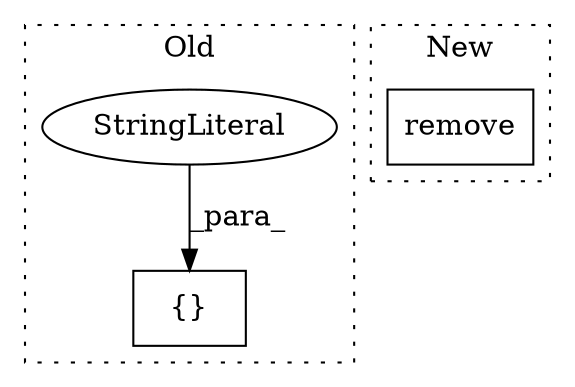 digraph G {
subgraph cluster0 {
1 [label="{}" a="4" s="1505,1523" l="1,1" shape="box"];
3 [label="StringLiteral" a="45" s="1506" l="17" shape="ellipse"];
label = "Old";
style="dotted";
}
subgraph cluster1 {
2 [label="remove" a="32" s="1239,1255" l="7,1" shape="box"];
label = "New";
style="dotted";
}
3 -> 1 [label="_para_"];
}